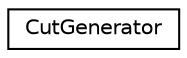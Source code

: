 digraph "Graphical Class Hierarchy"
{
 // LATEX_PDF_SIZE
  edge [fontname="Helvetica",fontsize="10",labelfontname="Helvetica",labelfontsize="10"];
  node [fontname="Helvetica",fontsize="10",shape=record];
  rankdir="LR";
  Node0 [label="CutGenerator",height=0.2,width=0.4,color="black", fillcolor="white", style="filled",URL="$structoperations__research_1_1sat_1_1_cut_generator.html",tooltip=" "];
}
